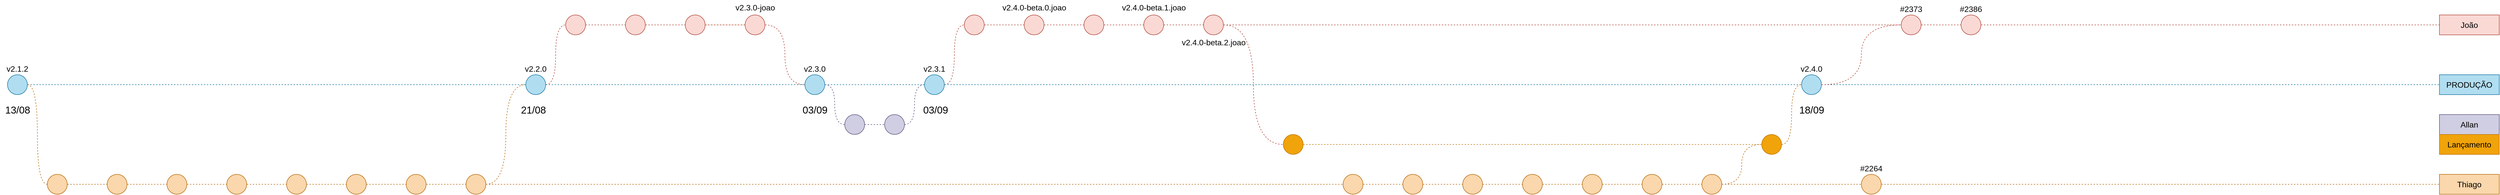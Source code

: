 <mxfile version="28.2.5">
  <diagram name="Página-1" id="0lFC8JYQDPyYa-0Zj6cP">
    <mxGraphModel dx="3291" dy="790" grid="1" gridSize="10" guides="1" tooltips="1" connect="1" arrows="1" fold="1" page="1" pageScale="1" pageWidth="827" pageHeight="1169" math="0" shadow="0">
      <root>
        <mxCell id="0" />
        <mxCell id="1" parent="0" />
        <mxCell id="Hf0nUSn8OMHUZp1qof5B-4" value="" style="edgeStyle=orthogonalEdgeStyle;rounded=1;orthogonalLoop=1;jettySize=auto;html=1;fontFamily=Helvetica;fontSize=16;fontColor=default;fontStyle=0;labelBackgroundColor=none;curved=0;endArrow=none;endFill=0;dashed=1;fillColor=#b1ddf0;strokeColor=#10739e;" parent="1" source="Hf0nUSn8OMHUZp1qof5B-1" target="Hf0nUSn8OMHUZp1qof5B-3" edge="1">
          <mxGeometry relative="1" as="geometry" />
        </mxCell>
        <mxCell id="GIleygXYsajchvQRSn_2-2" style="edgeStyle=orthogonalEdgeStyle;rounded=1;orthogonalLoop=1;jettySize=auto;html=1;entryX=0;entryY=0.5;entryDx=0;entryDy=0;dashed=1;strokeColor=#ae4132;align=center;verticalAlign=middle;fontFamily=Helvetica;fontSize=16;fontColor=default;fontStyle=0;labelBackgroundColor=none;endArrow=none;endFill=0;fillColor=#fad9d5;exitX=1;exitY=0.5;exitDx=0;exitDy=0;curved=1;" parent="1" source="Hf0nUSn8OMHUZp1qof5B-3" target="GIleygXYsajchvQRSn_2-1" edge="1">
          <mxGeometry relative="1" as="geometry" />
        </mxCell>
        <mxCell id="Hf0nUSn8OMHUZp1qof5B-1" value="v2.1.2" style="ellipse;whiteSpace=wrap;html=1;aspect=fixed;fillColor=#b1ddf0;strokeColor=#10739e;labelPosition=center;verticalLabelPosition=top;align=center;verticalAlign=bottom;fontStyle=0;labelBackgroundColor=none;fontSize=16;" parent="1" vertex="1">
          <mxGeometry x="-1000" y="320" width="40" height="40" as="geometry" />
        </mxCell>
        <mxCell id="Hf0nUSn8OMHUZp1qof5B-10" value="" style="edgeStyle=orthogonalEdgeStyle;shape=connector;curved=0;rounded=1;orthogonalLoop=1;jettySize=auto;html=1;dashed=1;strokeColor=#10739e;align=center;verticalAlign=middle;fontFamily=Helvetica;fontSize=16;fontColor=default;fontStyle=0;labelBackgroundColor=none;endArrow=none;endFill=0;fillColor=#b1ddf0;" parent="1" source="Hf0nUSn8OMHUZp1qof5B-3" target="Hf0nUSn8OMHUZp1qof5B-9" edge="1">
          <mxGeometry relative="1" as="geometry" />
        </mxCell>
        <mxCell id="Hf0nUSn8OMHUZp1qof5B-3" value="v2.2.0" style="ellipse;whiteSpace=wrap;html=1;aspect=fixed;fillColor=#b1ddf0;strokeColor=#10739e;labelPosition=center;verticalLabelPosition=top;align=center;verticalAlign=bottom;fontStyle=0;labelBackgroundColor=none;fontSize=16;" parent="1" vertex="1">
          <mxGeometry x="40" y="320" width="40" height="40" as="geometry" />
        </mxCell>
        <mxCell id="Hf0nUSn8OMHUZp1qof5B-12" value="" style="edgeStyle=orthogonalEdgeStyle;shape=connector;curved=0;rounded=1;orthogonalLoop=1;jettySize=auto;html=1;dashed=1;strokeColor=#10739e;align=center;verticalAlign=middle;fontFamily=Helvetica;fontSize=16;fontColor=default;fontStyle=0;labelBackgroundColor=none;endArrow=none;endFill=0;fillColor=#b1ddf0;" parent="1" source="Hf0nUSn8OMHUZp1qof5B-9" target="Hf0nUSn8OMHUZp1qof5B-11" edge="1">
          <mxGeometry relative="1" as="geometry" />
        </mxCell>
        <mxCell id="GIleygXYsajchvQRSn_2-31" style="edgeStyle=orthogonalEdgeStyle;shape=connector;curved=1;rounded=1;orthogonalLoop=1;jettySize=auto;html=1;entryX=0;entryY=0.5;entryDx=0;entryDy=0;dashed=1;strokeColor=#56517e;align=center;verticalAlign=middle;fontFamily=Helvetica;fontSize=16;fontColor=default;fontStyle=0;labelBackgroundColor=none;endArrow=none;endFill=0;fillColor=#d0cee2;" parent="1" source="Hf0nUSn8OMHUZp1qof5B-9" target="GIleygXYsajchvQRSn_2-30" edge="1">
          <mxGeometry relative="1" as="geometry" />
        </mxCell>
        <mxCell id="Hf0nUSn8OMHUZp1qof5B-9" value="v2.3.0" style="ellipse;whiteSpace=wrap;html=1;aspect=fixed;fillColor=#b1ddf0;strokeColor=#10739e;labelPosition=center;verticalLabelPosition=top;align=center;verticalAlign=bottom;fontStyle=0;labelBackgroundColor=none;fontSize=16;" parent="1" vertex="1">
          <mxGeometry x="600" y="320" width="40" height="40" as="geometry" />
        </mxCell>
        <mxCell id="Hf0nUSn8OMHUZp1qof5B-14" value="" style="edgeStyle=orthogonalEdgeStyle;shape=connector;curved=0;rounded=1;orthogonalLoop=1;jettySize=auto;html=1;dashed=1;strokeColor=#10739e;align=center;verticalAlign=middle;fontFamily=Helvetica;fontSize=16;fontColor=default;fontStyle=0;labelBackgroundColor=none;endArrow=none;endFill=0;fillColor=#b1ddf0;entryX=0;entryY=0.5;entryDx=0;entryDy=0;" parent="1" source="Hf0nUSn8OMHUZp1qof5B-11" target="GIleygXYsajchvQRSn_2-66" edge="1">
          <mxGeometry relative="1" as="geometry" />
        </mxCell>
        <mxCell id="GIleygXYsajchvQRSn_2-37" style="edgeStyle=orthogonalEdgeStyle;shape=connector;curved=1;rounded=1;orthogonalLoop=1;jettySize=auto;html=1;entryX=0;entryY=0.5;entryDx=0;entryDy=0;dashed=1;strokeColor=#ae4132;align=center;verticalAlign=middle;fontFamily=Helvetica;fontSize=16;fontColor=default;fontStyle=0;labelBackgroundColor=none;endArrow=none;endFill=0;fillColor=#fad9d5;" parent="1" source="Hf0nUSn8OMHUZp1qof5B-11" target="GIleygXYsajchvQRSn_2-36" edge="1">
          <mxGeometry relative="1" as="geometry" />
        </mxCell>
        <mxCell id="Hf0nUSn8OMHUZp1qof5B-11" value="v2.3.1" style="ellipse;whiteSpace=wrap;html=1;aspect=fixed;fillColor=#b1ddf0;strokeColor=#10739e;labelPosition=center;verticalLabelPosition=top;align=center;verticalAlign=bottom;fontStyle=0;labelBackgroundColor=none;fontSize=16;" parent="1" vertex="1">
          <mxGeometry x="840" y="320" width="40" height="40" as="geometry" />
        </mxCell>
        <mxCell id="Hf0nUSn8OMHUZp1qof5B-13" value="PRODUÇÃO" style="whiteSpace=wrap;html=1;fontSize=16;verticalAlign=middle;fillColor=#b1ddf0;strokeColor=#10739e;fontStyle=0;labelBackgroundColor=none;" parent="1" vertex="1">
          <mxGeometry x="3880" y="320" width="120" height="40" as="geometry" />
        </mxCell>
        <mxCell id="Hf0nUSn8OMHUZp1qof5B-19" value="" style="edgeStyle=orthogonalEdgeStyle;shape=connector;curved=0;rounded=1;orthogonalLoop=1;jettySize=auto;html=1;dashed=1;strokeColor=#b46504;align=center;verticalAlign=middle;fontFamily=Helvetica;fontSize=16;fontColor=default;fontStyle=0;labelBackgroundColor=none;endArrow=none;endFill=0;fillColor=#fad7ac;" parent="1" source="Hf0nUSn8OMHUZp1qof5B-16" target="Hf0nUSn8OMHUZp1qof5B-18" edge="1">
          <mxGeometry relative="1" as="geometry" />
        </mxCell>
        <mxCell id="GIleygXYsajchvQRSn_2-4" style="edgeStyle=orthogonalEdgeStyle;rounded=1;orthogonalLoop=1;jettySize=auto;html=1;dashed=1;strokeColor=#b46504;align=center;verticalAlign=middle;fontFamily=Helvetica;fontSize=16;fontColor=default;fontStyle=0;labelBackgroundColor=none;endArrow=none;endFill=0;curved=1;fillColor=#fad7ac;entryX=1;entryY=0.5;entryDx=0;entryDy=0;" parent="1" source="Hf0nUSn8OMHUZp1qof5B-16" target="Hf0nUSn8OMHUZp1qof5B-1" edge="1">
          <mxGeometry relative="1" as="geometry">
            <mxPoint x="-260" y="370" as="targetPoint" />
          </mxGeometry>
        </mxCell>
        <mxCell id="Hf0nUSn8OMHUZp1qof5B-16" value="" style="ellipse;whiteSpace=wrap;html=1;aspect=fixed;fillColor=#fad7ac;strokeColor=#b46504;labelPosition=center;verticalLabelPosition=top;align=center;verticalAlign=bottom;fontStyle=0;labelBackgroundColor=none;fontSize=16;" parent="1" vertex="1">
          <mxGeometry x="-920" y="520" width="40" height="40" as="geometry" />
        </mxCell>
        <mxCell id="Hf0nUSn8OMHUZp1qof5B-21" value="" style="edgeStyle=orthogonalEdgeStyle;shape=connector;curved=0;rounded=1;orthogonalLoop=1;jettySize=auto;html=1;dashed=1;strokeColor=#b46504;align=center;verticalAlign=middle;fontFamily=Helvetica;fontSize=16;fontColor=default;fontStyle=0;labelBackgroundColor=none;endArrow=none;endFill=0;fillColor=#fad7ac;exitX=1;exitY=0.5;exitDx=0;exitDy=0;" parent="1" source="Hf0nUSn8OMHUZp1qof5B-18" target="Hf0nUSn8OMHUZp1qof5B-20" edge="1">
          <mxGeometry relative="1" as="geometry">
            <mxPoint x="-520" y="540" as="sourcePoint" />
          </mxGeometry>
        </mxCell>
        <mxCell id="Hf0nUSn8OMHUZp1qof5B-18" value="" style="ellipse;whiteSpace=wrap;html=1;aspect=fixed;fillColor=#fad7ac;strokeColor=#b46504;labelPosition=center;verticalLabelPosition=top;align=center;verticalAlign=bottom;fontStyle=0;labelBackgroundColor=none;fontSize=16;" parent="1" vertex="1">
          <mxGeometry x="-800" y="520" width="40" height="40" as="geometry" />
        </mxCell>
        <mxCell id="Hf0nUSn8OMHUZp1qof5B-23" value="" style="edgeStyle=orthogonalEdgeStyle;shape=connector;curved=0;rounded=1;orthogonalLoop=1;jettySize=auto;html=1;dashed=1;strokeColor=#b46504;align=center;verticalAlign=middle;fontFamily=Helvetica;fontSize=16;fontColor=default;fontStyle=0;labelBackgroundColor=none;endArrow=none;endFill=0;fillColor=#fad7ac;" parent="1" source="Hf0nUSn8OMHUZp1qof5B-20" target="Hf0nUSn8OMHUZp1qof5B-22" edge="1">
          <mxGeometry relative="1" as="geometry" />
        </mxCell>
        <mxCell id="Hf0nUSn8OMHUZp1qof5B-20" value="" style="ellipse;whiteSpace=wrap;html=1;aspect=fixed;fillColor=#fad7ac;strokeColor=#b46504;labelPosition=center;verticalLabelPosition=top;align=center;verticalAlign=bottom;fontStyle=0;labelBackgroundColor=none;fontSize=16;" parent="1" vertex="1">
          <mxGeometry x="-680" y="520" width="40" height="40" as="geometry" />
        </mxCell>
        <mxCell id="GIleygXYsajchvQRSn_2-19" value="" style="edgeStyle=orthogonalEdgeStyle;shape=connector;curved=0;rounded=1;orthogonalLoop=1;jettySize=auto;html=1;dashed=1;strokeColor=#b46504;align=center;verticalAlign=middle;fontFamily=Helvetica;fontSize=16;fontColor=default;fontStyle=0;labelBackgroundColor=none;endArrow=none;endFill=0;fillColor=#fad7ac;" parent="1" source="Hf0nUSn8OMHUZp1qof5B-22" target="GIleygXYsajchvQRSn_2-18" edge="1">
          <mxGeometry relative="1" as="geometry" />
        </mxCell>
        <mxCell id="Hf0nUSn8OMHUZp1qof5B-22" value="" style="ellipse;whiteSpace=wrap;html=1;aspect=fixed;fillColor=#fad7ac;strokeColor=#b46504;labelPosition=center;verticalLabelPosition=top;align=center;verticalAlign=bottom;fontStyle=0;labelBackgroundColor=none;fontSize=16;" parent="1" vertex="1">
          <mxGeometry x="-560" y="520" width="40" height="40" as="geometry" />
        </mxCell>
        <mxCell id="Hf0nUSn8OMHUZp1qof5B-24" value="Thiago" style="whiteSpace=wrap;html=1;fontSize=16;verticalAlign=middle;fillColor=#fad7ac;strokeColor=#b46504;fontStyle=0;labelBackgroundColor=none;" parent="1" vertex="1">
          <mxGeometry x="3880" y="520" width="120" height="40" as="geometry" />
        </mxCell>
        <mxCell id="GIleygXYsajchvQRSn_2-6" value="" style="edgeStyle=orthogonalEdgeStyle;rounded=1;orthogonalLoop=1;jettySize=auto;html=1;dashed=1;strokeColor=#ae4132;align=center;verticalAlign=middle;fontFamily=Helvetica;fontSize=16;fontColor=default;fontStyle=0;labelBackgroundColor=none;endArrow=none;endFill=0;curved=1;fillColor=#fad9d5;" parent="1" source="GIleygXYsajchvQRSn_2-1" target="GIleygXYsajchvQRSn_2-5" edge="1">
          <mxGeometry relative="1" as="geometry" />
        </mxCell>
        <mxCell id="GIleygXYsajchvQRSn_2-1" value="" style="ellipse;whiteSpace=wrap;html=1;aspect=fixed;fillColor=#fad9d5;strokeColor=#ae4132;labelPosition=center;verticalLabelPosition=top;align=center;verticalAlign=bottom;fontStyle=0;labelBackgroundColor=none;fontSize=16;" parent="1" vertex="1">
          <mxGeometry x="120" y="200" width="40" height="40" as="geometry" />
        </mxCell>
        <mxCell id="GIleygXYsajchvQRSn_2-3" value="João" style="whiteSpace=wrap;html=1;fontSize=16;verticalAlign=middle;fillColor=#fad9d5;strokeColor=#ae4132;fontStyle=0;labelBackgroundColor=none;" parent="1" vertex="1">
          <mxGeometry x="3880" y="200" width="120" height="40" as="geometry" />
        </mxCell>
        <mxCell id="GIleygXYsajchvQRSn_2-8" value="" style="edgeStyle=orthogonalEdgeStyle;rounded=1;orthogonalLoop=1;jettySize=auto;html=1;dashed=1;strokeColor=#ae4132;align=center;verticalAlign=middle;fontFamily=Helvetica;fontSize=16;fontColor=default;fontStyle=0;labelBackgroundColor=none;endArrow=none;endFill=0;curved=1;fillColor=#fad9d5;" parent="1" source="GIleygXYsajchvQRSn_2-5" target="GIleygXYsajchvQRSn_2-7" edge="1">
          <mxGeometry relative="1" as="geometry" />
        </mxCell>
        <mxCell id="GIleygXYsajchvQRSn_2-5" value="" style="ellipse;whiteSpace=wrap;html=1;aspect=fixed;fillColor=#fad9d5;strokeColor=#ae4132;labelPosition=center;verticalLabelPosition=top;align=center;verticalAlign=bottom;fontStyle=0;labelBackgroundColor=none;fontSize=16;" parent="1" vertex="1">
          <mxGeometry x="240" y="200" width="40" height="40" as="geometry" />
        </mxCell>
        <mxCell id="GIleygXYsajchvQRSn_2-10" value="" style="edgeStyle=orthogonalEdgeStyle;rounded=1;orthogonalLoop=1;jettySize=auto;html=1;dashed=1;strokeColor=#b46504;align=center;verticalAlign=middle;fontFamily=Helvetica;fontSize=16;fontColor=default;fontStyle=0;labelBackgroundColor=none;endArrow=none;endFill=0;curved=0;fillColor=#fad7ac;" parent="1" source="GIleygXYsajchvQRSn_2-7" target="GIleygXYsajchvQRSn_2-9" edge="1">
          <mxGeometry relative="1" as="geometry" />
        </mxCell>
        <mxCell id="GIleygXYsajchvQRSn_2-7" value="" style="ellipse;whiteSpace=wrap;html=1;aspect=fixed;fillColor=#fad9d5;strokeColor=#ae4132;labelPosition=center;verticalLabelPosition=top;align=center;verticalAlign=bottom;fontStyle=0;labelBackgroundColor=none;fontSize=16;" parent="1" vertex="1">
          <mxGeometry x="360" y="200" width="40" height="40" as="geometry" />
        </mxCell>
        <mxCell id="GIleygXYsajchvQRSn_2-26" value="" style="edgeStyle=orthogonalEdgeStyle;shape=connector;curved=1;rounded=1;orthogonalLoop=1;jettySize=auto;html=1;dashed=1;strokeColor=#ae4132;align=center;verticalAlign=middle;fontFamily=Helvetica;fontSize=16;fontColor=default;fontStyle=0;labelBackgroundColor=none;endArrow=none;endFill=0;fillColor=#fad9d5;" parent="1" source="GIleygXYsajchvQRSn_2-9" target="GIleygXYsajchvQRSn_2-7" edge="1">
          <mxGeometry relative="1" as="geometry" />
        </mxCell>
        <mxCell id="GIleygXYsajchvQRSn_2-28" style="edgeStyle=orthogonalEdgeStyle;shape=connector;rounded=1;orthogonalLoop=1;jettySize=auto;html=1;entryX=0;entryY=0.5;entryDx=0;entryDy=0;dashed=1;strokeColor=#ae4132;align=center;verticalAlign=middle;fontFamily=Helvetica;fontSize=16;fontColor=default;fontStyle=0;labelBackgroundColor=none;endArrow=none;endFill=0;fillColor=#fad9d5;curved=1;" parent="1" source="GIleygXYsajchvQRSn_2-9" target="Hf0nUSn8OMHUZp1qof5B-9" edge="1">
          <mxGeometry relative="1" as="geometry" />
        </mxCell>
        <mxCell id="GIleygXYsajchvQRSn_2-9" value="" style="ellipse;whiteSpace=wrap;html=1;aspect=fixed;fillColor=#fad9d5;strokeColor=#ae4132;labelPosition=center;verticalLabelPosition=top;align=center;verticalAlign=bottom;fontStyle=0;labelBackgroundColor=none;fontSize=16;" parent="1" vertex="1">
          <mxGeometry x="480" y="200" width="40" height="40" as="geometry" />
        </mxCell>
        <mxCell id="GIleygXYsajchvQRSn_2-21" value="" style="edgeStyle=orthogonalEdgeStyle;shape=connector;curved=0;rounded=1;orthogonalLoop=1;jettySize=auto;html=1;dashed=1;strokeColor=#b46504;align=center;verticalAlign=middle;fontFamily=Helvetica;fontSize=16;fontColor=default;fontStyle=0;labelBackgroundColor=none;endArrow=none;endFill=0;fillColor=#fad7ac;" parent="1" source="GIleygXYsajchvQRSn_2-18" target="GIleygXYsajchvQRSn_2-20" edge="1">
          <mxGeometry relative="1" as="geometry" />
        </mxCell>
        <mxCell id="GIleygXYsajchvQRSn_2-18" value="" style="ellipse;whiteSpace=wrap;html=1;aspect=fixed;fillColor=#fad7ac;strokeColor=#b46504;labelPosition=center;verticalLabelPosition=top;align=center;verticalAlign=bottom;fontStyle=0;labelBackgroundColor=none;fontSize=16;" parent="1" vertex="1">
          <mxGeometry x="-440" y="520" width="40" height="40" as="geometry" />
        </mxCell>
        <mxCell id="GIleygXYsajchvQRSn_2-23" value="" style="edgeStyle=orthogonalEdgeStyle;shape=connector;curved=0;rounded=1;orthogonalLoop=1;jettySize=auto;html=1;dashed=1;strokeColor=#b46504;align=center;verticalAlign=middle;fontFamily=Helvetica;fontSize=16;fontColor=default;fontStyle=0;labelBackgroundColor=none;endArrow=none;endFill=0;fillColor=#fad7ac;" parent="1" source="GIleygXYsajchvQRSn_2-20" target="GIleygXYsajchvQRSn_2-22" edge="1">
          <mxGeometry relative="1" as="geometry" />
        </mxCell>
        <mxCell id="GIleygXYsajchvQRSn_2-20" value="" style="ellipse;whiteSpace=wrap;html=1;aspect=fixed;fillColor=#fad7ac;strokeColor=#b46504;labelPosition=center;verticalLabelPosition=top;align=center;verticalAlign=bottom;fontStyle=0;labelBackgroundColor=none;fontSize=16;" parent="1" vertex="1">
          <mxGeometry x="-320" y="520" width="40" height="40" as="geometry" />
        </mxCell>
        <mxCell id="GIleygXYsajchvQRSn_2-25" value="" style="edgeStyle=orthogonalEdgeStyle;shape=connector;curved=0;rounded=1;orthogonalLoop=1;jettySize=auto;html=1;dashed=1;strokeColor=#b46504;align=center;verticalAlign=middle;fontFamily=Helvetica;fontSize=16;fontColor=default;fontStyle=0;labelBackgroundColor=none;endArrow=none;endFill=0;fillColor=#fad7ac;" parent="1" source="GIleygXYsajchvQRSn_2-22" target="GIleygXYsajchvQRSn_2-24" edge="1">
          <mxGeometry relative="1" as="geometry" />
        </mxCell>
        <mxCell id="GIleygXYsajchvQRSn_2-22" value="" style="ellipse;whiteSpace=wrap;html=1;aspect=fixed;fillColor=#fad7ac;strokeColor=#b46504;labelPosition=center;verticalLabelPosition=top;align=center;verticalAlign=bottom;fontStyle=0;labelBackgroundColor=none;fontSize=16;" parent="1" vertex="1">
          <mxGeometry x="-200" y="520" width="40" height="40" as="geometry" />
        </mxCell>
        <mxCell id="GIleygXYsajchvQRSn_2-35" style="edgeStyle=orthogonalEdgeStyle;shape=connector;curved=1;rounded=1;orthogonalLoop=1;jettySize=auto;html=1;entryX=0;entryY=0.5;entryDx=0;entryDy=0;dashed=1;strokeColor=#b46504;align=center;verticalAlign=middle;fontFamily=Helvetica;fontSize=16;fontColor=default;fontStyle=0;labelBackgroundColor=none;endArrow=none;endFill=0;fillColor=#fad7ac;" parent="1" source="GIleygXYsajchvQRSn_2-24" target="Hf0nUSn8OMHUZp1qof5B-3" edge="1">
          <mxGeometry relative="1" as="geometry" />
        </mxCell>
        <mxCell id="GIleygXYsajchvQRSn_2-46" style="edgeStyle=orthogonalEdgeStyle;shape=connector;curved=1;rounded=1;orthogonalLoop=1;jettySize=auto;html=1;dashed=1;strokeColor=#b46504;align=center;verticalAlign=middle;fontFamily=Helvetica;fontSize=16;fontColor=default;fontStyle=0;labelBackgroundColor=none;endArrow=none;endFill=0;fillColor=#fad7ac;entryX=0;entryY=0.5;entryDx=0;entryDy=0;" parent="1" source="GIleygXYsajchvQRSn_2-24" target="GIleygXYsajchvQRSn_2-47" edge="1">
          <mxGeometry relative="1" as="geometry">
            <mxPoint x="90" y="540" as="targetPoint" />
          </mxGeometry>
        </mxCell>
        <mxCell id="GIleygXYsajchvQRSn_2-24" value="" style="ellipse;whiteSpace=wrap;html=1;aspect=fixed;fillColor=#fad7ac;strokeColor=#b46504;labelPosition=center;verticalLabelPosition=top;align=center;verticalAlign=bottom;fontStyle=0;labelBackgroundColor=none;fontSize=16;" parent="1" vertex="1">
          <mxGeometry x="-80" y="520" width="40" height="40" as="geometry" />
        </mxCell>
        <mxCell id="GIleygXYsajchvQRSn_2-29" value="Allan" style="whiteSpace=wrap;html=1;fontSize=16;verticalAlign=middle;fillColor=#d0cee2;strokeColor=#56517e;fontStyle=0;labelBackgroundColor=none;" parent="1" vertex="1">
          <mxGeometry x="3880" y="400" width="120" height="40" as="geometry" />
        </mxCell>
        <mxCell id="GIleygXYsajchvQRSn_2-33" value="" style="edgeStyle=orthogonalEdgeStyle;shape=connector;curved=0;rounded=1;orthogonalLoop=1;jettySize=auto;html=1;dashed=1;strokeColor=#56517e;align=center;verticalAlign=middle;fontFamily=Helvetica;fontSize=16;fontColor=default;fontStyle=0;labelBackgroundColor=none;endArrow=none;endFill=0;fillColor=#d0cee2;" parent="1" source="GIleygXYsajchvQRSn_2-30" target="GIleygXYsajchvQRSn_2-32" edge="1">
          <mxGeometry relative="1" as="geometry" />
        </mxCell>
        <mxCell id="GIleygXYsajchvQRSn_2-30" value="" style="ellipse;whiteSpace=wrap;html=1;aspect=fixed;fillColor=#d0cee2;strokeColor=#56517e;labelPosition=center;verticalLabelPosition=top;align=center;verticalAlign=bottom;fontStyle=0;labelBackgroundColor=none;fontSize=16;" parent="1" vertex="1">
          <mxGeometry x="680" y="400" width="40" height="40" as="geometry" />
        </mxCell>
        <mxCell id="GIleygXYsajchvQRSn_2-34" style="edgeStyle=orthogonalEdgeStyle;shape=connector;curved=1;rounded=1;orthogonalLoop=1;jettySize=auto;html=1;entryX=0;entryY=0.5;entryDx=0;entryDy=0;dashed=1;strokeColor=#56517e;align=center;verticalAlign=middle;fontFamily=Helvetica;fontSize=16;fontColor=default;fontStyle=0;labelBackgroundColor=none;endArrow=none;endFill=0;fillColor=#d0cee2;" parent="1" source="GIleygXYsajchvQRSn_2-32" target="Hf0nUSn8OMHUZp1qof5B-11" edge="1">
          <mxGeometry relative="1" as="geometry" />
        </mxCell>
        <mxCell id="GIleygXYsajchvQRSn_2-32" value="" style="ellipse;whiteSpace=wrap;html=1;aspect=fixed;fillColor=#d0cee2;strokeColor=#56517e;labelPosition=center;verticalLabelPosition=top;align=center;verticalAlign=bottom;fontStyle=0;labelBackgroundColor=none;fontSize=16;" parent="1" vertex="1">
          <mxGeometry x="760" y="400" width="40" height="40" as="geometry" />
        </mxCell>
        <mxCell id="GIleygXYsajchvQRSn_2-39" value="" style="edgeStyle=orthogonalEdgeStyle;shape=connector;curved=1;rounded=1;orthogonalLoop=1;jettySize=auto;html=1;dashed=1;strokeColor=#ae4132;align=center;verticalAlign=middle;fontFamily=Helvetica;fontSize=16;fontColor=default;fontStyle=0;labelBackgroundColor=none;endArrow=none;endFill=0;fillColor=#fad9d5;" parent="1" source="GIleygXYsajchvQRSn_2-36" target="GIleygXYsajchvQRSn_2-38" edge="1">
          <mxGeometry relative="1" as="geometry" />
        </mxCell>
        <mxCell id="GIleygXYsajchvQRSn_2-36" value="" style="ellipse;whiteSpace=wrap;html=1;aspect=fixed;fillColor=#fad9d5;strokeColor=#ae4132;labelPosition=center;verticalLabelPosition=top;align=center;verticalAlign=bottom;fontStyle=0;labelBackgroundColor=none;fontSize=16;" parent="1" vertex="1">
          <mxGeometry x="920" y="200" width="40" height="40" as="geometry" />
        </mxCell>
        <mxCell id="GIleygXYsajchvQRSn_2-41" value="" style="edgeStyle=orthogonalEdgeStyle;shape=connector;curved=1;rounded=1;orthogonalLoop=1;jettySize=auto;html=1;dashed=1;strokeColor=#ae4132;align=center;verticalAlign=middle;fontFamily=Helvetica;fontSize=16;fontColor=default;fontStyle=0;labelBackgroundColor=none;endArrow=none;endFill=0;fillColor=#fad9d5;" parent="1" source="GIleygXYsajchvQRSn_2-38" target="GIleygXYsajchvQRSn_2-40" edge="1">
          <mxGeometry relative="1" as="geometry" />
        </mxCell>
        <mxCell id="GIleygXYsajchvQRSn_2-38" value="" style="ellipse;whiteSpace=wrap;html=1;aspect=fixed;fillColor=#fad9d5;strokeColor=#ae4132;labelPosition=center;verticalLabelPosition=top;align=center;verticalAlign=bottom;fontStyle=0;labelBackgroundColor=none;fontSize=16;" parent="1" vertex="1">
          <mxGeometry x="1040" y="200" width="40" height="40" as="geometry" />
        </mxCell>
        <mxCell id="GIleygXYsajchvQRSn_2-43" value="" style="edgeStyle=orthogonalEdgeStyle;shape=connector;curved=1;rounded=1;orthogonalLoop=1;jettySize=auto;html=1;dashed=1;strokeColor=#ae4132;align=center;verticalAlign=middle;fontFamily=Helvetica;fontSize=16;fontColor=default;fontStyle=0;labelBackgroundColor=none;endArrow=none;endFill=0;fillColor=#fad9d5;" parent="1" source="GIleygXYsajchvQRSn_2-40" target="GIleygXYsajchvQRSn_2-42" edge="1">
          <mxGeometry relative="1" as="geometry" />
        </mxCell>
        <mxCell id="GIleygXYsajchvQRSn_2-40" value="" style="ellipse;whiteSpace=wrap;html=1;aspect=fixed;fillColor=#fad9d5;strokeColor=#ae4132;labelPosition=center;verticalLabelPosition=top;align=center;verticalAlign=bottom;fontStyle=0;labelBackgroundColor=none;fontSize=16;" parent="1" vertex="1">
          <mxGeometry x="1160" y="200" width="40" height="40" as="geometry" />
        </mxCell>
        <mxCell id="GIleygXYsajchvQRSn_2-45" value="" style="edgeStyle=orthogonalEdgeStyle;shape=connector;curved=1;rounded=1;orthogonalLoop=1;jettySize=auto;html=1;dashed=1;strokeColor=#ae4132;align=center;verticalAlign=middle;fontFamily=Helvetica;fontSize=16;fontColor=default;fontStyle=0;labelBackgroundColor=none;endArrow=none;endFill=0;fillColor=#fad9d5;" parent="1" source="GIleygXYsajchvQRSn_2-42" target="GIleygXYsajchvQRSn_2-44" edge="1">
          <mxGeometry relative="1" as="geometry" />
        </mxCell>
        <mxCell id="GIleygXYsajchvQRSn_2-42" value="" style="ellipse;whiteSpace=wrap;html=1;aspect=fixed;fillColor=#fad9d5;strokeColor=#ae4132;labelPosition=center;verticalLabelPosition=top;align=center;verticalAlign=bottom;fontStyle=0;labelBackgroundColor=none;fontSize=16;" parent="1" vertex="1">
          <mxGeometry x="1280" y="200" width="40" height="40" as="geometry" />
        </mxCell>
        <mxCell id="GIleygXYsajchvQRSn_2-54" style="edgeStyle=orthogonalEdgeStyle;shape=connector;curved=1;rounded=1;orthogonalLoop=1;jettySize=auto;html=1;entryX=0;entryY=0.5;entryDx=0;entryDy=0;dashed=1;strokeColor=#ae4132;align=center;verticalAlign=middle;fontFamily=Helvetica;fontSize=16;fontColor=default;fontStyle=0;labelBackgroundColor=none;endArrow=none;endFill=0;fillColor=#fad9d5;" parent="1" source="X2XL2pnRzJB7zU3urfAD-6" target="GIleygXYsajchvQRSn_2-3" edge="1">
          <mxGeometry relative="1" as="geometry" />
        </mxCell>
        <mxCell id="GIleygXYsajchvQRSn_2-73" style="edgeStyle=orthogonalEdgeStyle;shape=connector;curved=1;rounded=1;orthogonalLoop=1;jettySize=auto;html=1;entryX=0;entryY=0.5;entryDx=0;entryDy=0;dashed=1;strokeColor=#ae4132;align=center;verticalAlign=middle;fontFamily=Helvetica;fontSize=16;fontColor=default;fontStyle=0;labelBackgroundColor=none;endArrow=none;endFill=0;fillColor=#fad9d5;" parent="1" source="GIleygXYsajchvQRSn_2-44" target="GIleygXYsajchvQRSn_2-72" edge="1">
          <mxGeometry relative="1" as="geometry" />
        </mxCell>
        <mxCell id="GIleygXYsajchvQRSn_2-44" value="" style="ellipse;whiteSpace=wrap;html=1;aspect=fixed;fillColor=#fad9d5;strokeColor=#ae4132;labelPosition=center;verticalLabelPosition=top;align=center;verticalAlign=bottom;fontStyle=0;labelBackgroundColor=none;fontSize=16;" parent="1" vertex="1">
          <mxGeometry x="1400" y="200" width="40" height="40" as="geometry" />
        </mxCell>
        <mxCell id="GIleygXYsajchvQRSn_2-49" value="" style="edgeStyle=orthogonalEdgeStyle;shape=connector;curved=1;rounded=1;orthogonalLoop=1;jettySize=auto;html=1;dashed=1;strokeColor=#b46504;align=center;verticalAlign=middle;fontFamily=Helvetica;fontSize=16;fontColor=default;fontStyle=0;labelBackgroundColor=none;endArrow=none;endFill=0;fillColor=#fad7ac;" parent="1" source="GIleygXYsajchvQRSn_2-47" target="GIleygXYsajchvQRSn_2-48" edge="1">
          <mxGeometry relative="1" as="geometry" />
        </mxCell>
        <mxCell id="GIleygXYsajchvQRSn_2-47" value="" style="ellipse;whiteSpace=wrap;html=1;aspect=fixed;fillColor=#fad7ac;strokeColor=#b46504;labelPosition=center;verticalLabelPosition=top;align=center;verticalAlign=bottom;fontStyle=0;labelBackgroundColor=none;fontSize=16;" parent="1" vertex="1">
          <mxGeometry x="1680" y="520" width="40" height="40" as="geometry" />
        </mxCell>
        <mxCell id="GIleygXYsajchvQRSn_2-51" value="" style="edgeStyle=orthogonalEdgeStyle;shape=connector;curved=1;rounded=1;orthogonalLoop=1;jettySize=auto;html=1;dashed=1;strokeColor=#b46504;align=center;verticalAlign=middle;fontFamily=Helvetica;fontSize=16;fontColor=default;fontStyle=0;labelBackgroundColor=none;endArrow=none;endFill=0;fillColor=#fad7ac;" parent="1" source="GIleygXYsajchvQRSn_2-48" target="GIleygXYsajchvQRSn_2-50" edge="1">
          <mxGeometry relative="1" as="geometry" />
        </mxCell>
        <mxCell id="GIleygXYsajchvQRSn_2-48" value="" style="ellipse;whiteSpace=wrap;html=1;aspect=fixed;fillColor=#fad7ac;strokeColor=#b46504;labelPosition=center;verticalLabelPosition=top;align=center;verticalAlign=bottom;fontStyle=0;labelBackgroundColor=none;fontSize=16;" parent="1" vertex="1">
          <mxGeometry x="1800" y="520" width="40" height="40" as="geometry" />
        </mxCell>
        <mxCell id="GIleygXYsajchvQRSn_2-53" value="" style="edgeStyle=orthogonalEdgeStyle;shape=connector;curved=1;rounded=1;orthogonalLoop=1;jettySize=auto;html=1;dashed=1;strokeColor=#b46504;align=center;verticalAlign=middle;fontFamily=Helvetica;fontSize=16;fontColor=default;fontStyle=0;labelBackgroundColor=none;endArrow=none;endFill=0;fillColor=#fad7ac;" parent="1" source="GIleygXYsajchvQRSn_2-50" target="GIleygXYsajchvQRSn_2-52" edge="1">
          <mxGeometry relative="1" as="geometry" />
        </mxCell>
        <mxCell id="GIleygXYsajchvQRSn_2-50" value="" style="ellipse;whiteSpace=wrap;html=1;aspect=fixed;fillColor=#fad7ac;strokeColor=#b46504;labelPosition=center;verticalLabelPosition=top;align=center;verticalAlign=bottom;fontStyle=0;labelBackgroundColor=none;fontSize=16;" parent="1" vertex="1">
          <mxGeometry x="1920" y="520" width="40" height="40" as="geometry" />
        </mxCell>
        <mxCell id="GIleygXYsajchvQRSn_2-60" value="" style="edgeStyle=orthogonalEdgeStyle;shape=connector;curved=1;rounded=1;orthogonalLoop=1;jettySize=auto;html=1;dashed=1;strokeColor=#b46504;align=center;verticalAlign=middle;fontFamily=Helvetica;fontSize=16;fontColor=default;fontStyle=0;labelBackgroundColor=none;endArrow=none;endFill=0;fillColor=#fad7ac;" parent="1" source="GIleygXYsajchvQRSn_2-52" target="GIleygXYsajchvQRSn_2-59" edge="1">
          <mxGeometry relative="1" as="geometry" />
        </mxCell>
        <mxCell id="GIleygXYsajchvQRSn_2-52" value="" style="ellipse;whiteSpace=wrap;html=1;aspect=fixed;fillColor=#fad7ac;strokeColor=#b46504;labelPosition=center;verticalLabelPosition=top;align=center;verticalAlign=bottom;fontStyle=0;labelBackgroundColor=none;fontSize=16;" parent="1" vertex="1">
          <mxGeometry x="2040" y="520" width="40" height="40" as="geometry" />
        </mxCell>
        <mxCell id="GIleygXYsajchvQRSn_2-55" value="&lt;font style=&quot;font-size: 20px;&quot;&gt;13/08&lt;/font&gt;" style="text;html=1;align=center;verticalAlign=middle;resizable=0;points=[];autosize=1;strokeColor=none;fillColor=none;fontFamily=Helvetica;fontSize=16;fontColor=default;fontStyle=0;labelBackgroundColor=none;" parent="1" vertex="1">
          <mxGeometry x="-1015" y="370" width="70" height="40" as="geometry" />
        </mxCell>
        <mxCell id="GIleygXYsajchvQRSn_2-56" value="&lt;font style=&quot;font-size: 20px;&quot;&gt;21&lt;/font&gt;&lt;span style=&quot;font-size: 20px; background-color: transparent; color: light-dark(rgb(0, 0, 0), rgb(255, 255, 255));&quot;&gt;/08&lt;/span&gt;" style="text;html=1;align=center;verticalAlign=middle;resizable=0;points=[];autosize=1;strokeColor=none;fillColor=none;fontFamily=Helvetica;fontSize=16;fontColor=default;fontStyle=0;labelBackgroundColor=none;" parent="1" vertex="1">
          <mxGeometry x="20" y="370" width="70" height="40" as="geometry" />
        </mxCell>
        <mxCell id="GIleygXYsajchvQRSn_2-57" value="&lt;span style=&quot;font-size: 20px;&quot;&gt;03/09&lt;/span&gt;" style="text;html=1;align=center;verticalAlign=middle;resizable=0;points=[];autosize=1;strokeColor=none;fillColor=none;fontFamily=Helvetica;fontSize=16;fontColor=default;fontStyle=0;labelBackgroundColor=none;" parent="1" vertex="1">
          <mxGeometry x="585" y="370" width="70" height="40" as="geometry" />
        </mxCell>
        <mxCell id="GIleygXYsajchvQRSn_2-58" value="&lt;font style=&quot;font-size: 20px;&quot;&gt;03/09&lt;/font&gt;" style="text;html=1;align=center;verticalAlign=middle;resizable=0;points=[];autosize=1;strokeColor=none;fillColor=none;fontFamily=Helvetica;fontSize=16;fontColor=default;fontStyle=0;labelBackgroundColor=none;" parent="1" vertex="1">
          <mxGeometry x="827" y="370" width="70" height="40" as="geometry" />
        </mxCell>
        <mxCell id="GIleygXYsajchvQRSn_2-62" value="" style="edgeStyle=orthogonalEdgeStyle;shape=connector;curved=1;rounded=1;orthogonalLoop=1;jettySize=auto;html=1;dashed=1;strokeColor=#b46504;align=center;verticalAlign=middle;fontFamily=Helvetica;fontSize=16;fontColor=default;fontStyle=0;labelBackgroundColor=none;endArrow=none;endFill=0;fillColor=#fad7ac;" parent="1" source="GIleygXYsajchvQRSn_2-59" target="GIleygXYsajchvQRSn_2-61" edge="1">
          <mxGeometry relative="1" as="geometry" />
        </mxCell>
        <mxCell id="GIleygXYsajchvQRSn_2-59" value="" style="ellipse;whiteSpace=wrap;html=1;aspect=fixed;fillColor=#fad7ac;strokeColor=#b46504;labelPosition=center;verticalLabelPosition=top;align=center;verticalAlign=bottom;fontStyle=0;labelBackgroundColor=none;fontSize=16;" parent="1" vertex="1">
          <mxGeometry x="2160" y="520" width="40" height="40" as="geometry" />
        </mxCell>
        <mxCell id="GIleygXYsajchvQRSn_2-64" value="" style="edgeStyle=orthogonalEdgeStyle;shape=connector;curved=1;rounded=1;orthogonalLoop=1;jettySize=auto;html=1;dashed=1;strokeColor=#b46504;align=center;verticalAlign=middle;fontFamily=Helvetica;fontSize=16;fontColor=default;fontStyle=0;labelBackgroundColor=none;endArrow=none;endFill=0;fillColor=#fad7ac;" parent="1" source="GIleygXYsajchvQRSn_2-61" target="GIleygXYsajchvQRSn_2-63" edge="1">
          <mxGeometry relative="1" as="geometry" />
        </mxCell>
        <mxCell id="GIleygXYsajchvQRSn_2-61" value="" style="ellipse;whiteSpace=wrap;html=1;aspect=fixed;fillColor=#fad7ac;strokeColor=#b46504;labelPosition=center;verticalLabelPosition=top;align=center;verticalAlign=bottom;fontStyle=0;labelBackgroundColor=none;fontSize=16;" parent="1" vertex="1">
          <mxGeometry x="2280" y="520" width="40" height="40" as="geometry" />
        </mxCell>
        <mxCell id="GIleygXYsajchvQRSn_2-65" style="edgeStyle=orthogonalEdgeStyle;shape=connector;curved=1;rounded=1;orthogonalLoop=1;jettySize=auto;html=1;entryX=0;entryY=0.5;entryDx=0;entryDy=0;dashed=1;strokeColor=#b46504;align=center;verticalAlign=middle;fontFamily=Helvetica;fontSize=16;fontColor=default;fontStyle=0;labelBackgroundColor=none;endArrow=none;endFill=0;fillColor=#fad7ac;" parent="1" source="X2XL2pnRzJB7zU3urfAD-4" target="Hf0nUSn8OMHUZp1qof5B-24" edge="1">
          <mxGeometry relative="1" as="geometry" />
        </mxCell>
        <mxCell id="GIleygXYsajchvQRSn_2-77" style="edgeStyle=orthogonalEdgeStyle;shape=connector;curved=1;rounded=1;orthogonalLoop=1;jettySize=auto;html=1;entryX=0;entryY=0.5;entryDx=0;entryDy=0;dashed=1;strokeColor=#b46504;align=center;verticalAlign=middle;fontFamily=Helvetica;fontSize=16;fontColor=default;fontStyle=0;labelBackgroundColor=none;endArrow=none;endFill=0;fillColor=#fad7ac;" parent="1" source="GIleygXYsajchvQRSn_2-63" target="GIleygXYsajchvQRSn_2-75" edge="1">
          <mxGeometry relative="1" as="geometry" />
        </mxCell>
        <mxCell id="GIleygXYsajchvQRSn_2-63" value="" style="ellipse;whiteSpace=wrap;html=1;aspect=fixed;fillColor=#fad7ac;strokeColor=#b46504;labelPosition=center;verticalLabelPosition=top;align=center;verticalAlign=bottom;fontStyle=0;labelBackgroundColor=none;fontSize=16;" parent="1" vertex="1">
          <mxGeometry x="2400" y="520" width="40" height="40" as="geometry" />
        </mxCell>
        <mxCell id="GIleygXYsajchvQRSn_2-71" style="edgeStyle=orthogonalEdgeStyle;shape=connector;curved=0;rounded=1;orthogonalLoop=1;jettySize=auto;html=1;entryX=0;entryY=0.5;entryDx=0;entryDy=0;dashed=1;strokeColor=#10739e;align=center;verticalAlign=middle;fontFamily=Helvetica;fontSize=16;fontColor=default;fontStyle=0;labelBackgroundColor=none;endArrow=none;endFill=0;fillColor=#b1ddf0;" parent="1" source="GIleygXYsajchvQRSn_2-66" target="Hf0nUSn8OMHUZp1qof5B-13" edge="1">
          <mxGeometry relative="1" as="geometry" />
        </mxCell>
        <mxCell id="X2XL2pnRzJB7zU3urfAD-11" style="edgeStyle=orthogonalEdgeStyle;rounded=1;orthogonalLoop=1;jettySize=auto;html=1;entryX=0;entryY=0.5;entryDx=0;entryDy=0;dashed=1;strokeColor=#ae4132;align=center;verticalAlign=middle;fontFamily=Helvetica;fontSize=16;fontColor=default;fontStyle=0;labelBackgroundColor=none;endArrow=none;endFill=0;curved=1;fillColor=#fad9d5;" edge="1" parent="1" source="GIleygXYsajchvQRSn_2-66" target="X2XL2pnRzJB7zU3urfAD-8">
          <mxGeometry relative="1" as="geometry" />
        </mxCell>
        <mxCell id="GIleygXYsajchvQRSn_2-66" value="v2.4.0" style="ellipse;whiteSpace=wrap;html=1;aspect=fixed;fillColor=#b1ddf0;strokeColor=#10739e;labelPosition=center;verticalLabelPosition=top;align=center;verticalAlign=bottom;fontStyle=0;labelBackgroundColor=none;fontSize=16;" parent="1" vertex="1">
          <mxGeometry x="2600" y="320" width="40" height="40" as="geometry" />
        </mxCell>
        <mxCell id="GIleygXYsajchvQRSn_2-70" value="Lançamento" style="whiteSpace=wrap;html=1;fontSize=16;verticalAlign=middle;fillColor=#f0a30a;strokeColor=#BD7000;fontStyle=0;labelBackgroundColor=none;fontColor=#000000;" parent="1" vertex="1">
          <mxGeometry x="3880" y="440" width="120" height="40" as="geometry" />
        </mxCell>
        <mxCell id="GIleygXYsajchvQRSn_2-76" value="" style="edgeStyle=orthogonalEdgeStyle;shape=connector;curved=1;rounded=1;orthogonalLoop=1;jettySize=auto;html=1;dashed=1;strokeColor=#BD7000;align=center;verticalAlign=middle;fontFamily=Helvetica;fontSize=16;fontColor=default;fontStyle=0;labelBackgroundColor=none;endArrow=none;endFill=0;fillColor=#f0a30a;" parent="1" source="GIleygXYsajchvQRSn_2-72" target="GIleygXYsajchvQRSn_2-75" edge="1">
          <mxGeometry relative="1" as="geometry" />
        </mxCell>
        <mxCell id="GIleygXYsajchvQRSn_2-72" value="" style="ellipse;whiteSpace=wrap;html=1;aspect=fixed;fillColor=#f0a30a;strokeColor=#BD7000;labelPosition=center;verticalLabelPosition=top;align=center;verticalAlign=bottom;fontStyle=0;labelBackgroundColor=none;fontSize=16;fontColor=#000000;" parent="1" vertex="1">
          <mxGeometry x="1560" y="440" width="40" height="40" as="geometry" />
        </mxCell>
        <mxCell id="GIleygXYsajchvQRSn_2-78" style="edgeStyle=orthogonalEdgeStyle;shape=connector;curved=1;rounded=1;orthogonalLoop=1;jettySize=auto;html=1;entryX=0;entryY=0.5;entryDx=0;entryDy=0;dashed=1;strokeColor=#b46504;align=center;verticalAlign=middle;fontFamily=Helvetica;fontSize=16;fontColor=default;fontStyle=0;labelBackgroundColor=none;endArrow=none;endFill=0;fillColor=#fad7ac;" parent="1" source="GIleygXYsajchvQRSn_2-75" target="GIleygXYsajchvQRSn_2-66" edge="1">
          <mxGeometry relative="1" as="geometry" />
        </mxCell>
        <mxCell id="GIleygXYsajchvQRSn_2-75" value="" style="ellipse;whiteSpace=wrap;html=1;aspect=fixed;fillColor=#f0a30a;strokeColor=#BD7000;labelPosition=center;verticalLabelPosition=top;align=center;verticalAlign=bottom;fontStyle=0;labelBackgroundColor=none;fontSize=16;fontColor=#000000;" parent="1" vertex="1">
          <mxGeometry x="2520" y="440" width="40" height="40" as="geometry" />
        </mxCell>
        <mxCell id="GIleygXYsajchvQRSn_2-81" value="v2.3.0-joao" style="text;html=1;align=center;verticalAlign=middle;resizable=0;points=[];autosize=1;strokeColor=none;fillColor=none;fontFamily=Helvetica;fontSize=16;fontColor=default;fontStyle=0;labelBackgroundColor=none;" parent="1" vertex="1">
          <mxGeometry x="450" y="170" width="100" height="30" as="geometry" />
        </mxCell>
        <mxCell id="GIleygXYsajchvQRSn_2-82" value="v2.4.0-beta.0.joao" style="text;html=1;align=center;verticalAlign=middle;resizable=0;points=[];autosize=1;strokeColor=none;fillColor=none;fontFamily=Helvetica;fontSize=16;fontColor=default;fontStyle=0;labelBackgroundColor=none;" parent="1" vertex="1">
          <mxGeometry x="985" y="170" width="150" height="30" as="geometry" />
        </mxCell>
        <mxCell id="GIleygXYsajchvQRSn_2-83" value="v2.4.0-beta.1&lt;span style=&quot;background-color: transparent; color: light-dark(rgb(0, 0, 0), rgb(255, 255, 255));&quot;&gt;.joao&lt;/span&gt;" style="text;html=1;align=center;verticalAlign=middle;resizable=0;points=[];autosize=1;strokeColor=none;fillColor=none;fontFamily=Helvetica;fontSize=16;fontColor=default;fontStyle=0;labelBackgroundColor=none;" parent="1" vertex="1">
          <mxGeometry x="1225" y="170" width="150" height="30" as="geometry" />
        </mxCell>
        <mxCell id="GIleygXYsajchvQRSn_2-84" value="v2.4.0-beta.2&lt;span style=&quot;background-color: transparent; color: light-dark(rgb(0, 0, 0), rgb(255, 255, 255));&quot;&gt;.joao&lt;/span&gt;" style="text;html=1;align=center;verticalAlign=middle;resizable=0;points=[];autosize=1;strokeColor=none;fillColor=none;fontFamily=Helvetica;fontSize=16;fontColor=default;fontStyle=0;labelBackgroundColor=none;" parent="1" vertex="1">
          <mxGeometry x="1345" y="240" width="150" height="30" as="geometry" />
        </mxCell>
        <mxCell id="X2XL2pnRzJB7zU3urfAD-1" value="&lt;font style=&quot;font-size: 20px;&quot;&gt;18/09&lt;/font&gt;" style="text;html=1;align=center;verticalAlign=middle;resizable=0;points=[];autosize=1;strokeColor=none;fillColor=none;fontFamily=Helvetica;fontSize=16;fontColor=default;fontStyle=0;labelBackgroundColor=none;" vertex="1" parent="1">
          <mxGeometry x="2585" y="370" width="70" height="40" as="geometry" />
        </mxCell>
        <mxCell id="X2XL2pnRzJB7zU3urfAD-3" value="" style="edgeStyle=orthogonalEdgeStyle;shape=connector;curved=1;rounded=1;orthogonalLoop=1;jettySize=auto;html=1;entryX=0;entryY=0.5;entryDx=0;entryDy=0;dashed=1;strokeColor=#b46504;align=center;verticalAlign=middle;fontFamily=Helvetica;fontSize=16;fontColor=default;fontStyle=0;labelBackgroundColor=none;endArrow=none;endFill=0;fillColor=#fad7ac;" edge="1" parent="1" source="GIleygXYsajchvQRSn_2-63" target="X2XL2pnRzJB7zU3urfAD-4">
          <mxGeometry relative="1" as="geometry">
            <mxPoint x="2440" y="540" as="sourcePoint" />
            <mxPoint x="2760" y="540" as="targetPoint" />
          </mxGeometry>
        </mxCell>
        <mxCell id="X2XL2pnRzJB7zU3urfAD-4" value="#2264" style="ellipse;whiteSpace=wrap;html=1;aspect=fixed;fillColor=#fad7ac;strokeColor=#b46504;labelPosition=center;verticalLabelPosition=top;align=center;verticalAlign=bottom;fontStyle=0;labelBackgroundColor=none;fontSize=16;" vertex="1" parent="1">
          <mxGeometry x="2720" y="520" width="40" height="40" as="geometry" />
        </mxCell>
        <mxCell id="X2XL2pnRzJB7zU3urfAD-7" value="" style="edgeStyle=orthogonalEdgeStyle;shape=connector;curved=1;rounded=1;orthogonalLoop=1;jettySize=auto;html=1;entryX=0;entryY=0.5;entryDx=0;entryDy=0;dashed=1;strokeColor=#ae4132;align=center;verticalAlign=middle;fontFamily=Helvetica;fontSize=16;fontColor=default;fontStyle=0;labelBackgroundColor=none;endArrow=none;endFill=0;fillColor=#fad9d5;" edge="1" parent="1" source="X2XL2pnRzJB7zU3urfAD-8" target="X2XL2pnRzJB7zU3urfAD-6">
          <mxGeometry relative="1" as="geometry">
            <mxPoint x="1440" y="220" as="sourcePoint" />
            <mxPoint x="3880" y="220" as="targetPoint" />
          </mxGeometry>
        </mxCell>
        <mxCell id="X2XL2pnRzJB7zU3urfAD-6" value="#2386" style="ellipse;whiteSpace=wrap;html=1;aspect=fixed;fillColor=#fad9d5;strokeColor=#ae4132;labelPosition=center;verticalLabelPosition=top;align=center;verticalAlign=bottom;fontStyle=0;labelBackgroundColor=none;fontSize=16;" vertex="1" parent="1">
          <mxGeometry x="2920" y="200" width="40" height="40" as="geometry" />
        </mxCell>
        <mxCell id="X2XL2pnRzJB7zU3urfAD-9" value="" style="edgeStyle=orthogonalEdgeStyle;shape=connector;curved=1;rounded=1;orthogonalLoop=1;jettySize=auto;html=1;entryX=0;entryY=0.5;entryDx=0;entryDy=0;dashed=1;strokeColor=#ae4132;align=center;verticalAlign=middle;fontFamily=Helvetica;fontSize=16;fontColor=default;fontStyle=0;labelBackgroundColor=none;endArrow=none;endFill=0;fillColor=#fad9d5;" edge="1" parent="1" source="GIleygXYsajchvQRSn_2-44" target="X2XL2pnRzJB7zU3urfAD-8">
          <mxGeometry relative="1" as="geometry">
            <mxPoint x="1440" y="220" as="sourcePoint" />
            <mxPoint x="3000" y="220" as="targetPoint" />
          </mxGeometry>
        </mxCell>
        <mxCell id="X2XL2pnRzJB7zU3urfAD-8" value="#2373" style="ellipse;whiteSpace=wrap;html=1;aspect=fixed;fillColor=#fad9d5;strokeColor=#ae4132;labelPosition=center;verticalLabelPosition=top;align=center;verticalAlign=bottom;fontStyle=0;labelBackgroundColor=none;fontSize=16;fontFamily=Helvetica;fontColor=default;" vertex="1" parent="1">
          <mxGeometry x="2800" y="200" width="40" height="40" as="geometry" />
        </mxCell>
      </root>
    </mxGraphModel>
  </diagram>
</mxfile>

